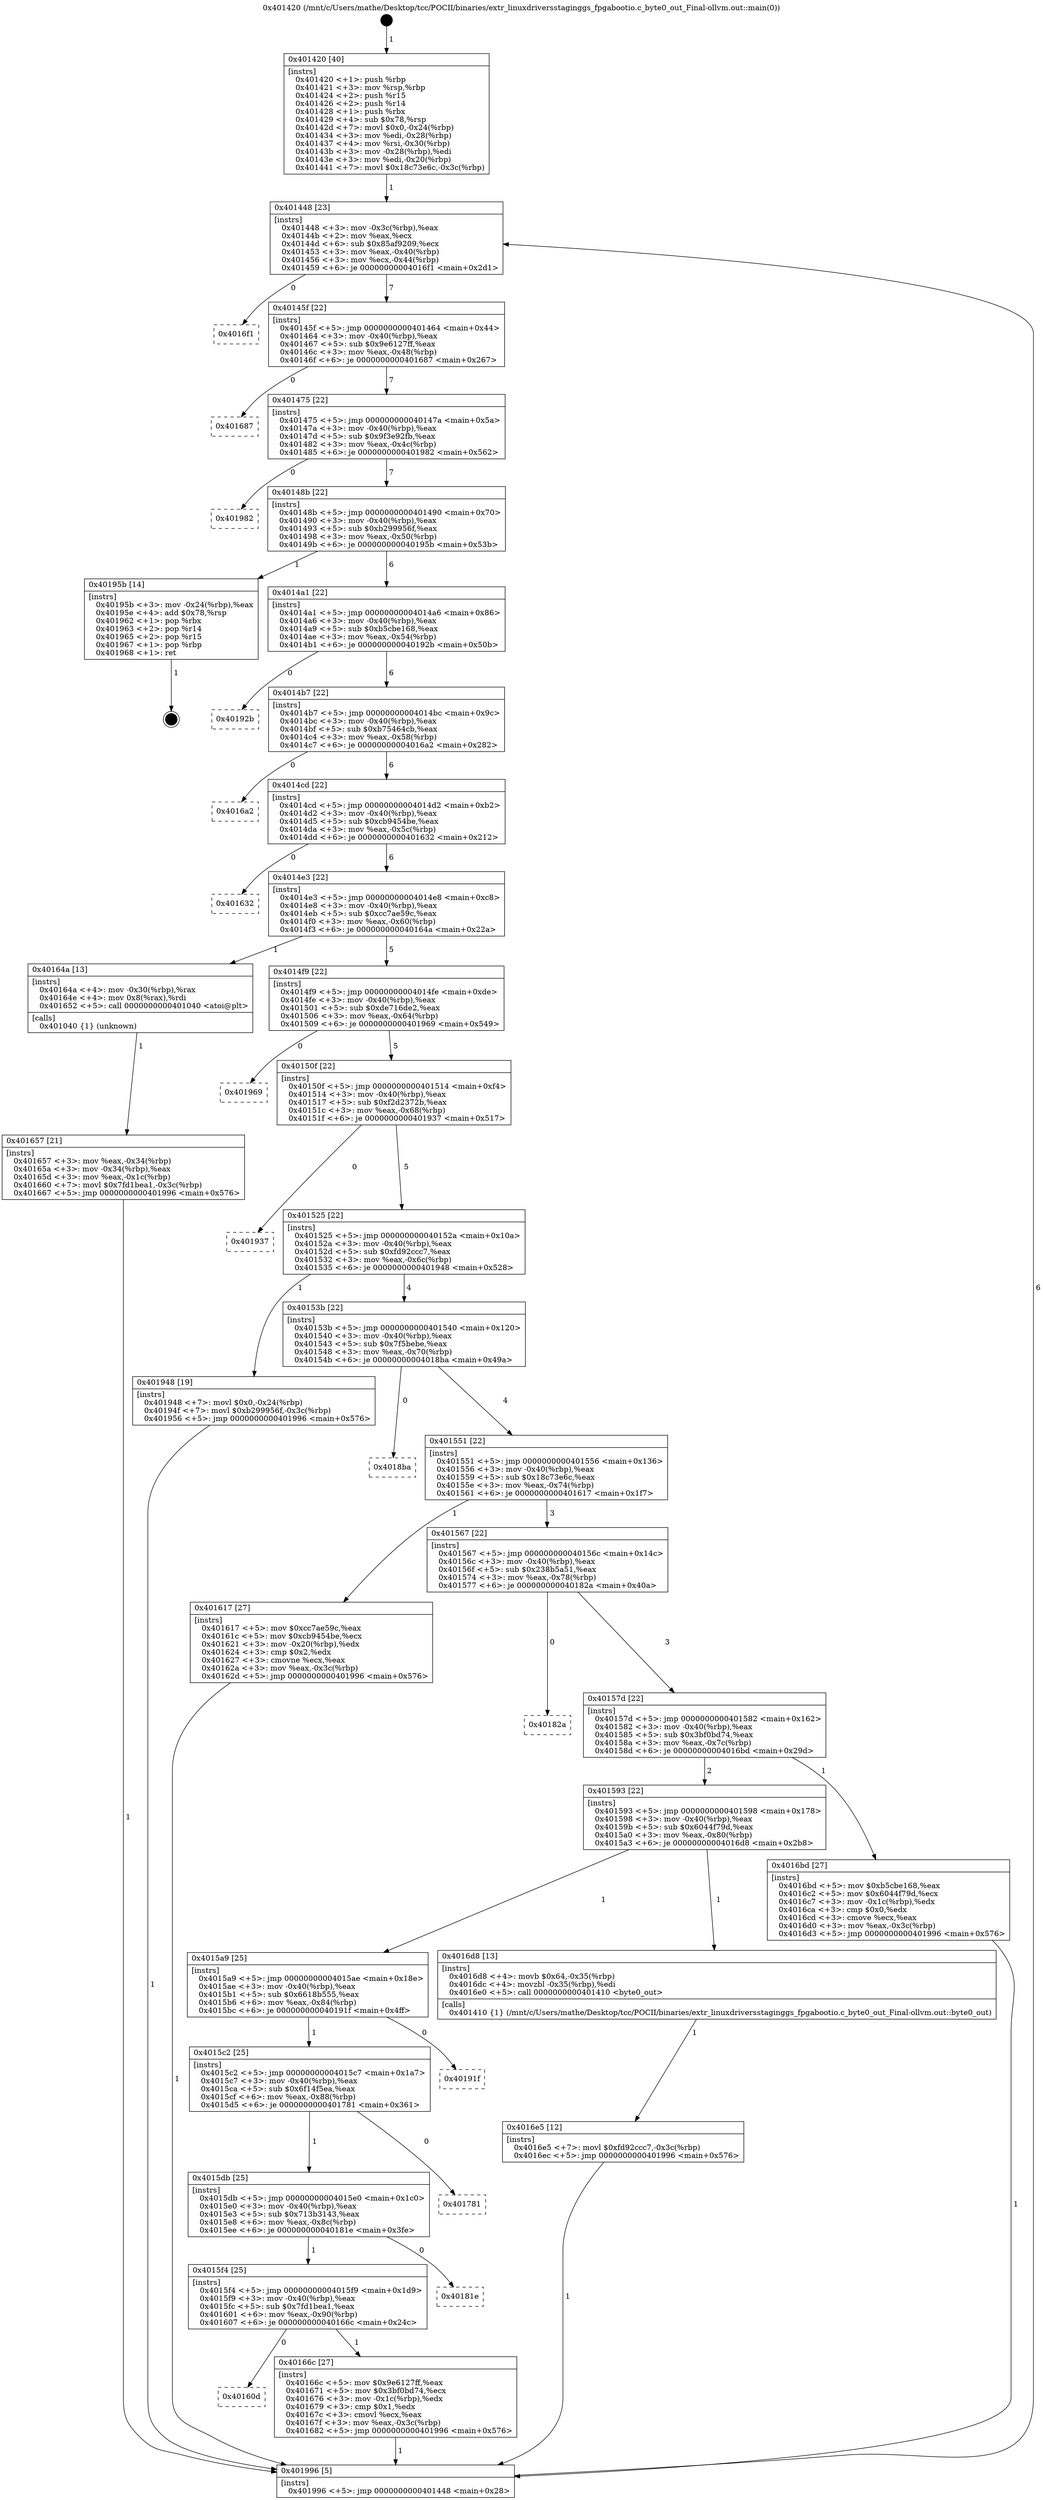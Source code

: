 digraph "0x401420" {
  label = "0x401420 (/mnt/c/Users/mathe/Desktop/tcc/POCII/binaries/extr_linuxdriversstaginggs_fpgabootio.c_byte0_out_Final-ollvm.out::main(0))"
  labelloc = "t"
  node[shape=record]

  Entry [label="",width=0.3,height=0.3,shape=circle,fillcolor=black,style=filled]
  "0x401448" [label="{
     0x401448 [23]\l
     | [instrs]\l
     &nbsp;&nbsp;0x401448 \<+3\>: mov -0x3c(%rbp),%eax\l
     &nbsp;&nbsp;0x40144b \<+2\>: mov %eax,%ecx\l
     &nbsp;&nbsp;0x40144d \<+6\>: sub $0x85af9209,%ecx\l
     &nbsp;&nbsp;0x401453 \<+3\>: mov %eax,-0x40(%rbp)\l
     &nbsp;&nbsp;0x401456 \<+3\>: mov %ecx,-0x44(%rbp)\l
     &nbsp;&nbsp;0x401459 \<+6\>: je 00000000004016f1 \<main+0x2d1\>\l
  }"]
  "0x4016f1" [label="{
     0x4016f1\l
  }", style=dashed]
  "0x40145f" [label="{
     0x40145f [22]\l
     | [instrs]\l
     &nbsp;&nbsp;0x40145f \<+5\>: jmp 0000000000401464 \<main+0x44\>\l
     &nbsp;&nbsp;0x401464 \<+3\>: mov -0x40(%rbp),%eax\l
     &nbsp;&nbsp;0x401467 \<+5\>: sub $0x9e6127ff,%eax\l
     &nbsp;&nbsp;0x40146c \<+3\>: mov %eax,-0x48(%rbp)\l
     &nbsp;&nbsp;0x40146f \<+6\>: je 0000000000401687 \<main+0x267\>\l
  }"]
  Exit [label="",width=0.3,height=0.3,shape=circle,fillcolor=black,style=filled,peripheries=2]
  "0x401687" [label="{
     0x401687\l
  }", style=dashed]
  "0x401475" [label="{
     0x401475 [22]\l
     | [instrs]\l
     &nbsp;&nbsp;0x401475 \<+5\>: jmp 000000000040147a \<main+0x5a\>\l
     &nbsp;&nbsp;0x40147a \<+3\>: mov -0x40(%rbp),%eax\l
     &nbsp;&nbsp;0x40147d \<+5\>: sub $0x9f3e92fb,%eax\l
     &nbsp;&nbsp;0x401482 \<+3\>: mov %eax,-0x4c(%rbp)\l
     &nbsp;&nbsp;0x401485 \<+6\>: je 0000000000401982 \<main+0x562\>\l
  }"]
  "0x4016e5" [label="{
     0x4016e5 [12]\l
     | [instrs]\l
     &nbsp;&nbsp;0x4016e5 \<+7\>: movl $0xfd92ccc7,-0x3c(%rbp)\l
     &nbsp;&nbsp;0x4016ec \<+5\>: jmp 0000000000401996 \<main+0x576\>\l
  }"]
  "0x401982" [label="{
     0x401982\l
  }", style=dashed]
  "0x40148b" [label="{
     0x40148b [22]\l
     | [instrs]\l
     &nbsp;&nbsp;0x40148b \<+5\>: jmp 0000000000401490 \<main+0x70\>\l
     &nbsp;&nbsp;0x401490 \<+3\>: mov -0x40(%rbp),%eax\l
     &nbsp;&nbsp;0x401493 \<+5\>: sub $0xb299956f,%eax\l
     &nbsp;&nbsp;0x401498 \<+3\>: mov %eax,-0x50(%rbp)\l
     &nbsp;&nbsp;0x40149b \<+6\>: je 000000000040195b \<main+0x53b\>\l
  }"]
  "0x40160d" [label="{
     0x40160d\l
  }", style=dashed]
  "0x40195b" [label="{
     0x40195b [14]\l
     | [instrs]\l
     &nbsp;&nbsp;0x40195b \<+3\>: mov -0x24(%rbp),%eax\l
     &nbsp;&nbsp;0x40195e \<+4\>: add $0x78,%rsp\l
     &nbsp;&nbsp;0x401962 \<+1\>: pop %rbx\l
     &nbsp;&nbsp;0x401963 \<+2\>: pop %r14\l
     &nbsp;&nbsp;0x401965 \<+2\>: pop %r15\l
     &nbsp;&nbsp;0x401967 \<+1\>: pop %rbp\l
     &nbsp;&nbsp;0x401968 \<+1\>: ret\l
  }"]
  "0x4014a1" [label="{
     0x4014a1 [22]\l
     | [instrs]\l
     &nbsp;&nbsp;0x4014a1 \<+5\>: jmp 00000000004014a6 \<main+0x86\>\l
     &nbsp;&nbsp;0x4014a6 \<+3\>: mov -0x40(%rbp),%eax\l
     &nbsp;&nbsp;0x4014a9 \<+5\>: sub $0xb5cbe168,%eax\l
     &nbsp;&nbsp;0x4014ae \<+3\>: mov %eax,-0x54(%rbp)\l
     &nbsp;&nbsp;0x4014b1 \<+6\>: je 000000000040192b \<main+0x50b\>\l
  }"]
  "0x40166c" [label="{
     0x40166c [27]\l
     | [instrs]\l
     &nbsp;&nbsp;0x40166c \<+5\>: mov $0x9e6127ff,%eax\l
     &nbsp;&nbsp;0x401671 \<+5\>: mov $0x3bf0bd74,%ecx\l
     &nbsp;&nbsp;0x401676 \<+3\>: mov -0x1c(%rbp),%edx\l
     &nbsp;&nbsp;0x401679 \<+3\>: cmp $0x1,%edx\l
     &nbsp;&nbsp;0x40167c \<+3\>: cmovl %ecx,%eax\l
     &nbsp;&nbsp;0x40167f \<+3\>: mov %eax,-0x3c(%rbp)\l
     &nbsp;&nbsp;0x401682 \<+5\>: jmp 0000000000401996 \<main+0x576\>\l
  }"]
  "0x40192b" [label="{
     0x40192b\l
  }", style=dashed]
  "0x4014b7" [label="{
     0x4014b7 [22]\l
     | [instrs]\l
     &nbsp;&nbsp;0x4014b7 \<+5\>: jmp 00000000004014bc \<main+0x9c\>\l
     &nbsp;&nbsp;0x4014bc \<+3\>: mov -0x40(%rbp),%eax\l
     &nbsp;&nbsp;0x4014bf \<+5\>: sub $0xb75464cb,%eax\l
     &nbsp;&nbsp;0x4014c4 \<+3\>: mov %eax,-0x58(%rbp)\l
     &nbsp;&nbsp;0x4014c7 \<+6\>: je 00000000004016a2 \<main+0x282\>\l
  }"]
  "0x4015f4" [label="{
     0x4015f4 [25]\l
     | [instrs]\l
     &nbsp;&nbsp;0x4015f4 \<+5\>: jmp 00000000004015f9 \<main+0x1d9\>\l
     &nbsp;&nbsp;0x4015f9 \<+3\>: mov -0x40(%rbp),%eax\l
     &nbsp;&nbsp;0x4015fc \<+5\>: sub $0x7fd1bea1,%eax\l
     &nbsp;&nbsp;0x401601 \<+6\>: mov %eax,-0x90(%rbp)\l
     &nbsp;&nbsp;0x401607 \<+6\>: je 000000000040166c \<main+0x24c\>\l
  }"]
  "0x4016a2" [label="{
     0x4016a2\l
  }", style=dashed]
  "0x4014cd" [label="{
     0x4014cd [22]\l
     | [instrs]\l
     &nbsp;&nbsp;0x4014cd \<+5\>: jmp 00000000004014d2 \<main+0xb2\>\l
     &nbsp;&nbsp;0x4014d2 \<+3\>: mov -0x40(%rbp),%eax\l
     &nbsp;&nbsp;0x4014d5 \<+5\>: sub $0xcb9454be,%eax\l
     &nbsp;&nbsp;0x4014da \<+3\>: mov %eax,-0x5c(%rbp)\l
     &nbsp;&nbsp;0x4014dd \<+6\>: je 0000000000401632 \<main+0x212\>\l
  }"]
  "0x40181e" [label="{
     0x40181e\l
  }", style=dashed]
  "0x401632" [label="{
     0x401632\l
  }", style=dashed]
  "0x4014e3" [label="{
     0x4014e3 [22]\l
     | [instrs]\l
     &nbsp;&nbsp;0x4014e3 \<+5\>: jmp 00000000004014e8 \<main+0xc8\>\l
     &nbsp;&nbsp;0x4014e8 \<+3\>: mov -0x40(%rbp),%eax\l
     &nbsp;&nbsp;0x4014eb \<+5\>: sub $0xcc7ae59c,%eax\l
     &nbsp;&nbsp;0x4014f0 \<+3\>: mov %eax,-0x60(%rbp)\l
     &nbsp;&nbsp;0x4014f3 \<+6\>: je 000000000040164a \<main+0x22a\>\l
  }"]
  "0x4015db" [label="{
     0x4015db [25]\l
     | [instrs]\l
     &nbsp;&nbsp;0x4015db \<+5\>: jmp 00000000004015e0 \<main+0x1c0\>\l
     &nbsp;&nbsp;0x4015e0 \<+3\>: mov -0x40(%rbp),%eax\l
     &nbsp;&nbsp;0x4015e3 \<+5\>: sub $0x713b3143,%eax\l
     &nbsp;&nbsp;0x4015e8 \<+6\>: mov %eax,-0x8c(%rbp)\l
     &nbsp;&nbsp;0x4015ee \<+6\>: je 000000000040181e \<main+0x3fe\>\l
  }"]
  "0x40164a" [label="{
     0x40164a [13]\l
     | [instrs]\l
     &nbsp;&nbsp;0x40164a \<+4\>: mov -0x30(%rbp),%rax\l
     &nbsp;&nbsp;0x40164e \<+4\>: mov 0x8(%rax),%rdi\l
     &nbsp;&nbsp;0x401652 \<+5\>: call 0000000000401040 \<atoi@plt\>\l
     | [calls]\l
     &nbsp;&nbsp;0x401040 \{1\} (unknown)\l
  }"]
  "0x4014f9" [label="{
     0x4014f9 [22]\l
     | [instrs]\l
     &nbsp;&nbsp;0x4014f9 \<+5\>: jmp 00000000004014fe \<main+0xde\>\l
     &nbsp;&nbsp;0x4014fe \<+3\>: mov -0x40(%rbp),%eax\l
     &nbsp;&nbsp;0x401501 \<+5\>: sub $0xde716de2,%eax\l
     &nbsp;&nbsp;0x401506 \<+3\>: mov %eax,-0x64(%rbp)\l
     &nbsp;&nbsp;0x401509 \<+6\>: je 0000000000401969 \<main+0x549\>\l
  }"]
  "0x401781" [label="{
     0x401781\l
  }", style=dashed]
  "0x401969" [label="{
     0x401969\l
  }", style=dashed]
  "0x40150f" [label="{
     0x40150f [22]\l
     | [instrs]\l
     &nbsp;&nbsp;0x40150f \<+5\>: jmp 0000000000401514 \<main+0xf4\>\l
     &nbsp;&nbsp;0x401514 \<+3\>: mov -0x40(%rbp),%eax\l
     &nbsp;&nbsp;0x401517 \<+5\>: sub $0xf2d2372b,%eax\l
     &nbsp;&nbsp;0x40151c \<+3\>: mov %eax,-0x68(%rbp)\l
     &nbsp;&nbsp;0x40151f \<+6\>: je 0000000000401937 \<main+0x517\>\l
  }"]
  "0x4015c2" [label="{
     0x4015c2 [25]\l
     | [instrs]\l
     &nbsp;&nbsp;0x4015c2 \<+5\>: jmp 00000000004015c7 \<main+0x1a7\>\l
     &nbsp;&nbsp;0x4015c7 \<+3\>: mov -0x40(%rbp),%eax\l
     &nbsp;&nbsp;0x4015ca \<+5\>: sub $0x6f14f5ea,%eax\l
     &nbsp;&nbsp;0x4015cf \<+6\>: mov %eax,-0x88(%rbp)\l
     &nbsp;&nbsp;0x4015d5 \<+6\>: je 0000000000401781 \<main+0x361\>\l
  }"]
  "0x401937" [label="{
     0x401937\l
  }", style=dashed]
  "0x401525" [label="{
     0x401525 [22]\l
     | [instrs]\l
     &nbsp;&nbsp;0x401525 \<+5\>: jmp 000000000040152a \<main+0x10a\>\l
     &nbsp;&nbsp;0x40152a \<+3\>: mov -0x40(%rbp),%eax\l
     &nbsp;&nbsp;0x40152d \<+5\>: sub $0xfd92ccc7,%eax\l
     &nbsp;&nbsp;0x401532 \<+3\>: mov %eax,-0x6c(%rbp)\l
     &nbsp;&nbsp;0x401535 \<+6\>: je 0000000000401948 \<main+0x528\>\l
  }"]
  "0x40191f" [label="{
     0x40191f\l
  }", style=dashed]
  "0x401948" [label="{
     0x401948 [19]\l
     | [instrs]\l
     &nbsp;&nbsp;0x401948 \<+7\>: movl $0x0,-0x24(%rbp)\l
     &nbsp;&nbsp;0x40194f \<+7\>: movl $0xb299956f,-0x3c(%rbp)\l
     &nbsp;&nbsp;0x401956 \<+5\>: jmp 0000000000401996 \<main+0x576\>\l
  }"]
  "0x40153b" [label="{
     0x40153b [22]\l
     | [instrs]\l
     &nbsp;&nbsp;0x40153b \<+5\>: jmp 0000000000401540 \<main+0x120\>\l
     &nbsp;&nbsp;0x401540 \<+3\>: mov -0x40(%rbp),%eax\l
     &nbsp;&nbsp;0x401543 \<+5\>: sub $0x7f5bebe,%eax\l
     &nbsp;&nbsp;0x401548 \<+3\>: mov %eax,-0x70(%rbp)\l
     &nbsp;&nbsp;0x40154b \<+6\>: je 00000000004018ba \<main+0x49a\>\l
  }"]
  "0x4015a9" [label="{
     0x4015a9 [25]\l
     | [instrs]\l
     &nbsp;&nbsp;0x4015a9 \<+5\>: jmp 00000000004015ae \<main+0x18e\>\l
     &nbsp;&nbsp;0x4015ae \<+3\>: mov -0x40(%rbp),%eax\l
     &nbsp;&nbsp;0x4015b1 \<+5\>: sub $0x6618b555,%eax\l
     &nbsp;&nbsp;0x4015b6 \<+6\>: mov %eax,-0x84(%rbp)\l
     &nbsp;&nbsp;0x4015bc \<+6\>: je 000000000040191f \<main+0x4ff\>\l
  }"]
  "0x4018ba" [label="{
     0x4018ba\l
  }", style=dashed]
  "0x401551" [label="{
     0x401551 [22]\l
     | [instrs]\l
     &nbsp;&nbsp;0x401551 \<+5\>: jmp 0000000000401556 \<main+0x136\>\l
     &nbsp;&nbsp;0x401556 \<+3\>: mov -0x40(%rbp),%eax\l
     &nbsp;&nbsp;0x401559 \<+5\>: sub $0x18c73e6c,%eax\l
     &nbsp;&nbsp;0x40155e \<+3\>: mov %eax,-0x74(%rbp)\l
     &nbsp;&nbsp;0x401561 \<+6\>: je 0000000000401617 \<main+0x1f7\>\l
  }"]
  "0x4016d8" [label="{
     0x4016d8 [13]\l
     | [instrs]\l
     &nbsp;&nbsp;0x4016d8 \<+4\>: movb $0x64,-0x35(%rbp)\l
     &nbsp;&nbsp;0x4016dc \<+4\>: movzbl -0x35(%rbp),%edi\l
     &nbsp;&nbsp;0x4016e0 \<+5\>: call 0000000000401410 \<byte0_out\>\l
     | [calls]\l
     &nbsp;&nbsp;0x401410 \{1\} (/mnt/c/Users/mathe/Desktop/tcc/POCII/binaries/extr_linuxdriversstaginggs_fpgabootio.c_byte0_out_Final-ollvm.out::byte0_out)\l
  }"]
  "0x401617" [label="{
     0x401617 [27]\l
     | [instrs]\l
     &nbsp;&nbsp;0x401617 \<+5\>: mov $0xcc7ae59c,%eax\l
     &nbsp;&nbsp;0x40161c \<+5\>: mov $0xcb9454be,%ecx\l
     &nbsp;&nbsp;0x401621 \<+3\>: mov -0x20(%rbp),%edx\l
     &nbsp;&nbsp;0x401624 \<+3\>: cmp $0x2,%edx\l
     &nbsp;&nbsp;0x401627 \<+3\>: cmovne %ecx,%eax\l
     &nbsp;&nbsp;0x40162a \<+3\>: mov %eax,-0x3c(%rbp)\l
     &nbsp;&nbsp;0x40162d \<+5\>: jmp 0000000000401996 \<main+0x576\>\l
  }"]
  "0x401567" [label="{
     0x401567 [22]\l
     | [instrs]\l
     &nbsp;&nbsp;0x401567 \<+5\>: jmp 000000000040156c \<main+0x14c\>\l
     &nbsp;&nbsp;0x40156c \<+3\>: mov -0x40(%rbp),%eax\l
     &nbsp;&nbsp;0x40156f \<+5\>: sub $0x238b5a51,%eax\l
     &nbsp;&nbsp;0x401574 \<+3\>: mov %eax,-0x78(%rbp)\l
     &nbsp;&nbsp;0x401577 \<+6\>: je 000000000040182a \<main+0x40a\>\l
  }"]
  "0x401996" [label="{
     0x401996 [5]\l
     | [instrs]\l
     &nbsp;&nbsp;0x401996 \<+5\>: jmp 0000000000401448 \<main+0x28\>\l
  }"]
  "0x401420" [label="{
     0x401420 [40]\l
     | [instrs]\l
     &nbsp;&nbsp;0x401420 \<+1\>: push %rbp\l
     &nbsp;&nbsp;0x401421 \<+3\>: mov %rsp,%rbp\l
     &nbsp;&nbsp;0x401424 \<+2\>: push %r15\l
     &nbsp;&nbsp;0x401426 \<+2\>: push %r14\l
     &nbsp;&nbsp;0x401428 \<+1\>: push %rbx\l
     &nbsp;&nbsp;0x401429 \<+4\>: sub $0x78,%rsp\l
     &nbsp;&nbsp;0x40142d \<+7\>: movl $0x0,-0x24(%rbp)\l
     &nbsp;&nbsp;0x401434 \<+3\>: mov %edi,-0x28(%rbp)\l
     &nbsp;&nbsp;0x401437 \<+4\>: mov %rsi,-0x30(%rbp)\l
     &nbsp;&nbsp;0x40143b \<+3\>: mov -0x28(%rbp),%edi\l
     &nbsp;&nbsp;0x40143e \<+3\>: mov %edi,-0x20(%rbp)\l
     &nbsp;&nbsp;0x401441 \<+7\>: movl $0x18c73e6c,-0x3c(%rbp)\l
  }"]
  "0x401657" [label="{
     0x401657 [21]\l
     | [instrs]\l
     &nbsp;&nbsp;0x401657 \<+3\>: mov %eax,-0x34(%rbp)\l
     &nbsp;&nbsp;0x40165a \<+3\>: mov -0x34(%rbp),%eax\l
     &nbsp;&nbsp;0x40165d \<+3\>: mov %eax,-0x1c(%rbp)\l
     &nbsp;&nbsp;0x401660 \<+7\>: movl $0x7fd1bea1,-0x3c(%rbp)\l
     &nbsp;&nbsp;0x401667 \<+5\>: jmp 0000000000401996 \<main+0x576\>\l
  }"]
  "0x401593" [label="{
     0x401593 [22]\l
     | [instrs]\l
     &nbsp;&nbsp;0x401593 \<+5\>: jmp 0000000000401598 \<main+0x178\>\l
     &nbsp;&nbsp;0x401598 \<+3\>: mov -0x40(%rbp),%eax\l
     &nbsp;&nbsp;0x40159b \<+5\>: sub $0x6044f79d,%eax\l
     &nbsp;&nbsp;0x4015a0 \<+3\>: mov %eax,-0x80(%rbp)\l
     &nbsp;&nbsp;0x4015a3 \<+6\>: je 00000000004016d8 \<main+0x2b8\>\l
  }"]
  "0x40182a" [label="{
     0x40182a\l
  }", style=dashed]
  "0x40157d" [label="{
     0x40157d [22]\l
     | [instrs]\l
     &nbsp;&nbsp;0x40157d \<+5\>: jmp 0000000000401582 \<main+0x162\>\l
     &nbsp;&nbsp;0x401582 \<+3\>: mov -0x40(%rbp),%eax\l
     &nbsp;&nbsp;0x401585 \<+5\>: sub $0x3bf0bd74,%eax\l
     &nbsp;&nbsp;0x40158a \<+3\>: mov %eax,-0x7c(%rbp)\l
     &nbsp;&nbsp;0x40158d \<+6\>: je 00000000004016bd \<main+0x29d\>\l
  }"]
  "0x4016bd" [label="{
     0x4016bd [27]\l
     | [instrs]\l
     &nbsp;&nbsp;0x4016bd \<+5\>: mov $0xb5cbe168,%eax\l
     &nbsp;&nbsp;0x4016c2 \<+5\>: mov $0x6044f79d,%ecx\l
     &nbsp;&nbsp;0x4016c7 \<+3\>: mov -0x1c(%rbp),%edx\l
     &nbsp;&nbsp;0x4016ca \<+3\>: cmp $0x0,%edx\l
     &nbsp;&nbsp;0x4016cd \<+3\>: cmove %ecx,%eax\l
     &nbsp;&nbsp;0x4016d0 \<+3\>: mov %eax,-0x3c(%rbp)\l
     &nbsp;&nbsp;0x4016d3 \<+5\>: jmp 0000000000401996 \<main+0x576\>\l
  }"]
  Entry -> "0x401420" [label=" 1"]
  "0x401448" -> "0x4016f1" [label=" 0"]
  "0x401448" -> "0x40145f" [label=" 7"]
  "0x40195b" -> Exit [label=" 1"]
  "0x40145f" -> "0x401687" [label=" 0"]
  "0x40145f" -> "0x401475" [label=" 7"]
  "0x401948" -> "0x401996" [label=" 1"]
  "0x401475" -> "0x401982" [label=" 0"]
  "0x401475" -> "0x40148b" [label=" 7"]
  "0x4016e5" -> "0x401996" [label=" 1"]
  "0x40148b" -> "0x40195b" [label=" 1"]
  "0x40148b" -> "0x4014a1" [label=" 6"]
  "0x4016d8" -> "0x4016e5" [label=" 1"]
  "0x4014a1" -> "0x40192b" [label=" 0"]
  "0x4014a1" -> "0x4014b7" [label=" 6"]
  "0x4016bd" -> "0x401996" [label=" 1"]
  "0x4014b7" -> "0x4016a2" [label=" 0"]
  "0x4014b7" -> "0x4014cd" [label=" 6"]
  "0x4015f4" -> "0x40160d" [label=" 0"]
  "0x4014cd" -> "0x401632" [label=" 0"]
  "0x4014cd" -> "0x4014e3" [label=" 6"]
  "0x4015f4" -> "0x40166c" [label=" 1"]
  "0x4014e3" -> "0x40164a" [label=" 1"]
  "0x4014e3" -> "0x4014f9" [label=" 5"]
  "0x4015db" -> "0x4015f4" [label=" 1"]
  "0x4014f9" -> "0x401969" [label=" 0"]
  "0x4014f9" -> "0x40150f" [label=" 5"]
  "0x4015db" -> "0x40181e" [label=" 0"]
  "0x40150f" -> "0x401937" [label=" 0"]
  "0x40150f" -> "0x401525" [label=" 5"]
  "0x4015c2" -> "0x4015db" [label=" 1"]
  "0x401525" -> "0x401948" [label=" 1"]
  "0x401525" -> "0x40153b" [label=" 4"]
  "0x4015c2" -> "0x401781" [label=" 0"]
  "0x40153b" -> "0x4018ba" [label=" 0"]
  "0x40153b" -> "0x401551" [label=" 4"]
  "0x4015a9" -> "0x4015c2" [label=" 1"]
  "0x401551" -> "0x401617" [label=" 1"]
  "0x401551" -> "0x401567" [label=" 3"]
  "0x401617" -> "0x401996" [label=" 1"]
  "0x401420" -> "0x401448" [label=" 1"]
  "0x401996" -> "0x401448" [label=" 6"]
  "0x40164a" -> "0x401657" [label=" 1"]
  "0x401657" -> "0x401996" [label=" 1"]
  "0x4015a9" -> "0x40191f" [label=" 0"]
  "0x401567" -> "0x40182a" [label=" 0"]
  "0x401567" -> "0x40157d" [label=" 3"]
  "0x401593" -> "0x4015a9" [label=" 1"]
  "0x40157d" -> "0x4016bd" [label=" 1"]
  "0x40157d" -> "0x401593" [label=" 2"]
  "0x40166c" -> "0x401996" [label=" 1"]
  "0x401593" -> "0x4016d8" [label=" 1"]
}
